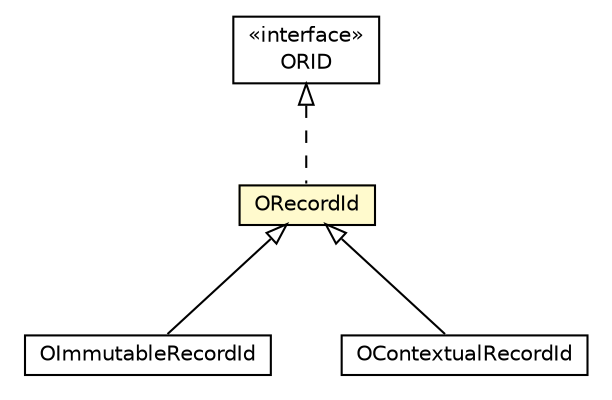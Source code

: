 #!/usr/local/bin/dot
#
# Class diagram 
# Generated by UMLGraph version R5_6-24-gf6e263 (http://www.umlgraph.org/)
#

digraph G {
	edge [fontname="Helvetica",fontsize=10,labelfontname="Helvetica",labelfontsize=10];
	node [fontname="Helvetica",fontsize=10,shape=plaintext];
	nodesep=0.25;
	ranksep=0.5;
	// com.orientechnologies.orient.core.id.ORID
	c5559464 [label=<<table title="com.orientechnologies.orient.core.id.ORID" border="0" cellborder="1" cellspacing="0" cellpadding="2" port="p" href="./ORID.html">
		<tr><td><table border="0" cellspacing="0" cellpadding="1">
<tr><td align="center" balign="center"> &#171;interface&#187; </td></tr>
<tr><td align="center" balign="center"> ORID </td></tr>
		</table></td></tr>
		</table>>, URL="./ORID.html", fontname="Helvetica", fontcolor="black", fontsize=10.0];
	// com.orientechnologies.orient.core.id.OImmutableRecordId
	c5559465 [label=<<table title="com.orientechnologies.orient.core.id.OImmutableRecordId" border="0" cellborder="1" cellspacing="0" cellpadding="2" port="p" href="./OImmutableRecordId.html">
		<tr><td><table border="0" cellspacing="0" cellpadding="1">
<tr><td align="center" balign="center"> OImmutableRecordId </td></tr>
		</table></td></tr>
		</table>>, URL="./OImmutableRecordId.html", fontname="Helvetica", fontcolor="black", fontsize=10.0];
	// com.orientechnologies.orient.core.id.OContextualRecordId
	c5559466 [label=<<table title="com.orientechnologies.orient.core.id.OContextualRecordId" border="0" cellborder="1" cellspacing="0" cellpadding="2" port="p" href="./OContextualRecordId.html">
		<tr><td><table border="0" cellspacing="0" cellpadding="1">
<tr><td align="center" balign="center"> OContextualRecordId </td></tr>
		</table></td></tr>
		</table>>, URL="./OContextualRecordId.html", fontname="Helvetica", fontcolor="black", fontsize=10.0];
	// com.orientechnologies.orient.core.id.ORecordId
	c5559467 [label=<<table title="com.orientechnologies.orient.core.id.ORecordId" border="0" cellborder="1" cellspacing="0" cellpadding="2" port="p" bgcolor="lemonChiffon" href="./ORecordId.html">
		<tr><td><table border="0" cellspacing="0" cellpadding="1">
<tr><td align="center" balign="center"> ORecordId </td></tr>
		</table></td></tr>
		</table>>, URL="./ORecordId.html", fontname="Helvetica", fontcolor="black", fontsize=10.0];
	//com.orientechnologies.orient.core.id.OImmutableRecordId extends com.orientechnologies.orient.core.id.ORecordId
	c5559467:p -> c5559465:p [dir=back,arrowtail=empty];
	//com.orientechnologies.orient.core.id.OContextualRecordId extends com.orientechnologies.orient.core.id.ORecordId
	c5559467:p -> c5559466:p [dir=back,arrowtail=empty];
	//com.orientechnologies.orient.core.id.ORecordId implements com.orientechnologies.orient.core.id.ORID
	c5559464:p -> c5559467:p [dir=back,arrowtail=empty,style=dashed];
}

